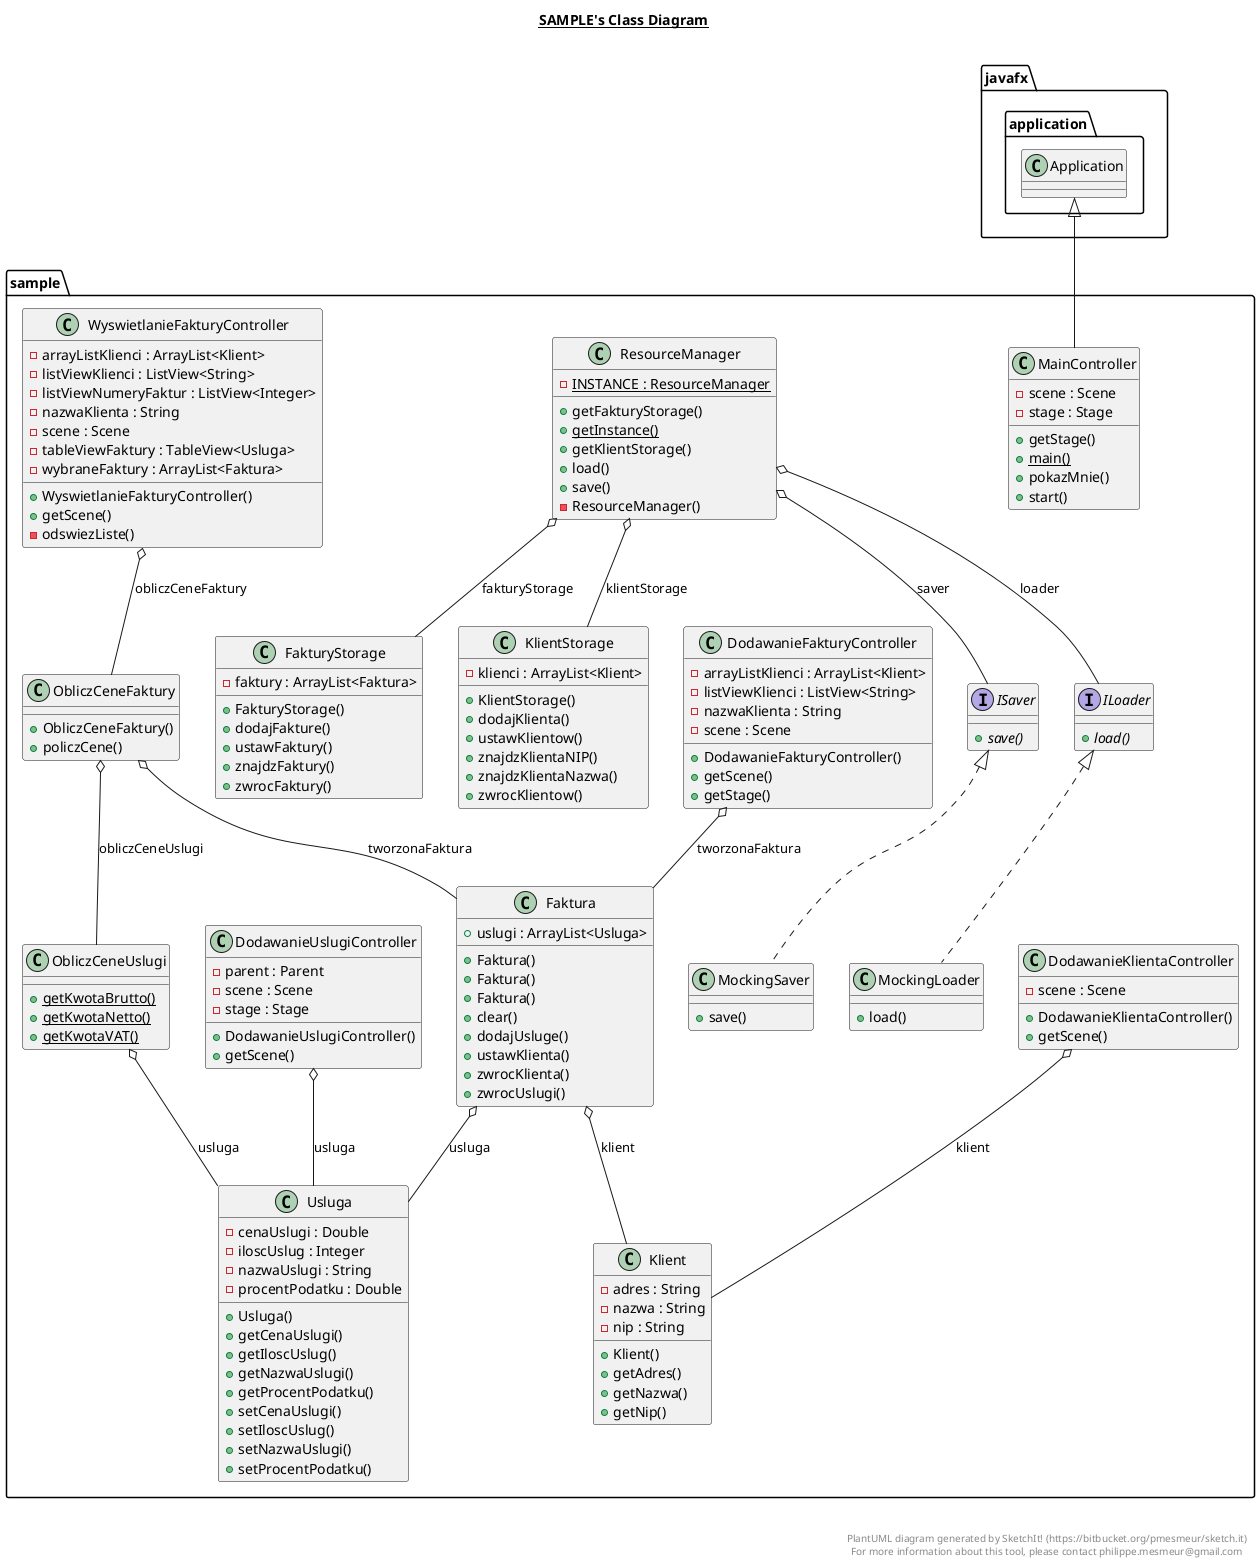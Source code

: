 @startuml

title __SAMPLE's Class Diagram__\n

  namespace sample {
    class sample.DodawanieFakturyController {
        - arrayListKlienci : ArrayList<Klient>
        - listViewKlienci : ListView<String>
        - nazwaKlienta : String
        - scene : Scene
        + DodawanieFakturyController()
        + getScene()
        + getStage()
    }
  }

    namespace sample {
      class sample.ObliczCeneUslugi {
          {static} + getKwotaBrutto()
          {static} + getKwotaNetto()
          {static} + getKwotaVAT()
      }
    }

  

  namespace sample {
    class sample.DodawanieKlientaController {
        - scene : Scene
        + DodawanieKlientaController()
        + getScene()
    }
  }
  

  namespace sample {
    class sample.DodawanieUslugiController {
        - parent : Parent
        - scene : Scene
        - stage : Stage
        + DodawanieUslugiController()
        + getScene()
    }
  }
  

  namespace sample {
    class sample.Faktura {
        + uslugi : ArrayList<Usluga>
        + Faktura()
        + Faktura()
        + Faktura()
        + clear()
        + dodajUsluge()
        + ustawKlienta()
        + zwrocKlienta()
        + zwrocUslugi()
    }
  }
  

  namespace sample {
    class sample.FakturyStorage {
        - faktury : ArrayList<Faktura>
        + FakturyStorage()
        + dodajFakture()
        + ustawFaktury()
        + znajdzFaktury()
        + zwrocFaktury()
    }
  }
  

  namespace sample {
    interface sample.ILoader {
        {abstract} + load()
    }
  }

  namespace sample {
      interface sample.ISaver {
          {abstract} + save()
      }
    }
  

  namespace sample {
    class sample.Klient {
        - adres : String
        - nazwa : String
        - nip : String
        + Klient()
        + getAdres()
        + getNazwa()
        + getNip()
    }
  }
  

  namespace sample {
    class sample.KlientStorage {
        - klienci : ArrayList<Klient>
        + KlientStorage()
        + dodajKlienta()
        + ustawKlientow()
        + znajdzKlientaNIP()
        + znajdzKlientaNazwa()
        + zwrocKlientow()
    }
  }
  

  namespace sample {
    class sample.MainController {
        - scene : Scene
        - stage : Stage
        + getStage()
        {static} + main()
        + pokazMnie()
        + start()
    }
  }
  

  namespace sample {
    class sample.MockingLoader {
        + load()
    }
  }

   namespace sample {
      class sample.MockingSaver {
          + save()
      }
    }

  namespace sample {
    class sample.ObliczCeneFaktury {
        + ObliczCeneFaktury()
        + policzCene()
    }
  }
  

  namespace sample {
    class sample.ResourceManager {
        {static} - INSTANCE : ResourceManager
        + getFakturyStorage()
        {static} + getInstance()
        + getKlientStorage()
        + load()
        + save()
        - ResourceManager()
    }
  }
  

  namespace sample {
    class sample.Usluga {
        - cenaUslugi : Double
        - iloscUslug : Integer
        - nazwaUslugi : String
        - procentPodatku : Double
        + Usluga()
        + getCenaUslugi()
        + getIloscUslug()
        + getNazwaUslugi()
        + getProcentPodatku()
        + setCenaUslugi()
        + setIloscUslug()
        + setNazwaUslugi()
        + setProcentPodatku()
    }
  }
  

  namespace sample {
    class sample.WyswietlanieFakturyController {
        - arrayListKlienci : ArrayList<Klient>
        - listViewKlienci : ListView<String>
        - listViewNumeryFaktur : ListView<Integer>
        - nazwaKlienta : String
        - scene : Scene
        - tableViewFaktury : TableView<Usluga>
        - wybraneFaktury : ArrayList<Faktura>
        + WyswietlanieFakturyController()
        + getScene()
        - odswiezListe()
    }
  }
  

  sample.DodawanieFakturyController o-- sample.Faktura : tworzonaFaktura
  sample.Faktura o-- sample.Usluga : usluga
  sample.Faktura o-- sample.Klient : klient
  sample.MainController -up-|> javafx.application.Application
  sample.ResourceManager o-- sample.ILoader : loader
    sample.ResourceManager o-- sample.ISaver : saver
  sample.MockingLoader .up.|> sample.ILoader
  sample.MockingSaver .up.|> sample.ISaver
  sample.ResourceManager o-- sample.FakturyStorage : fakturyStorage
  sample.ResourceManager o-- sample.KlientStorage : klientStorage
  sample.ObliczCeneFaktury o-- sample.Faktura : tworzonaFaktura
  sample.DodawanieKlientaController o-- sample.Klient : klient
  sample.ObliczCeneFaktury o-- sample.ObliczCeneUslugi : obliczCeneUslugi
  sample.DodawanieUslugiController o-- sample.Usluga : usluga
  sample.ObliczCeneUslugi o-- sample.Usluga : usluga
  sample.WyswietlanieFakturyController o-- sample.ObliczCeneFaktury : obliczCeneFaktury


right footer


PlantUML diagram generated by SketchIt! (https://bitbucket.org/pmesmeur/sketch.it)
For more information about this tool, please contact philippe.mesmeur@gmail.com
endfooter

@enduml
